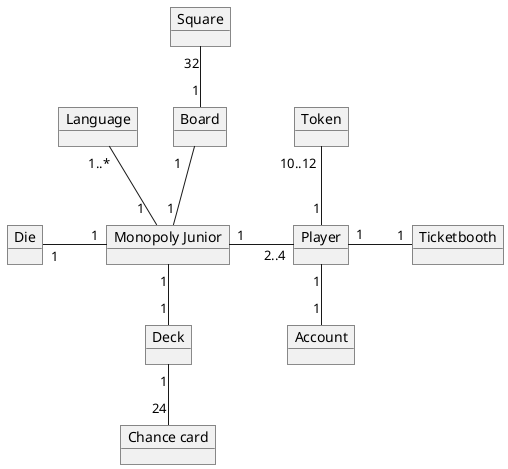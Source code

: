 @startuml
'https://plantuml.com/object-diagram

object Deck
object Ticketbooth
object Player
object Die
object Language
object "Monopoly Junior" as game
object Account
object "Board" as board
object Square
object "Chance card" as chance
object Token

Deck          "1"         -up-        "1"                 game
Language           "1..*"      --          "1  "               game
Square            "32"        --          "1"                 board
board           "1   "      -down-      "1"                 game
Player         "1"         --          "1"                 Account
Player         "2..4"      -left-      "1"                 game    : \t
Player         "1"         -right-     "1"                 Ticketbooth :\t
Player         "1"         -up-        "10..12"            Token :\t
Die         "1    "     -right-     "  1"               game    : \t
chance          "24"        -up-        " 1"                Deck

@enduml